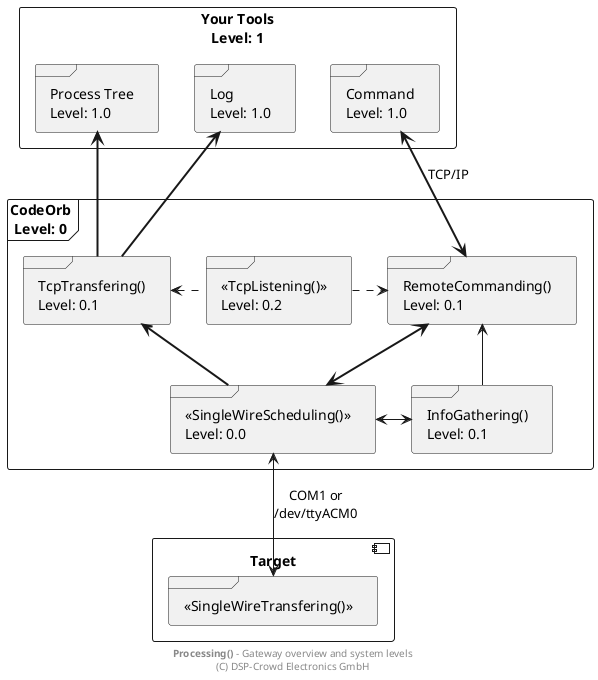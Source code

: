 
@startuml

' skinparam linetype ortho

rectangle "Your Tools\nLevel: 1" as gTools {

	frame "Process Tree\nLevel: 1.0" as pTree
	frame "Log\nLevel: 1.0" as pLog
	frame "Command\nLevel: 1.0" as pCmd
}

frame "CodeOrb\nLevel: 0" as pGw {

	frame "<<TcpListening()>>\nLevel: 0.2" as pList
	frame "TcpTransfering()\nLevel: 0.1" as pTrans
	frame "RemoteCommanding()\nLevel: 0.1" as pCmdRemote
	frame "InfoGathering()\nLevel: 0.1" as pGather
	frame "<<SingleWireScheduling()>>\nLevel: 0.0" as pSwc
}

component "Target" as pTarget {

	frame "<<SingleWireTransfering()>>" as pSwt
}

pTree <-[thickness=2]- pTrans
pLog <-[thickness=2]- pTrans
pCmd <-[thickness=2]-> pCmdRemote : "TCP/IP"

pList .l.> pTrans
pList .r.> pCmdRemote

pTrans <-[thickness=2]- pSwc
pCmdRemote <-[thickness=2]-> pSwc

pCmdRemote <-- pGather

pSwc <--> pSwt : "COM1 or\n/dev/ttyACM0"
pSwc <-> pGather

footer **Processing()** - Gateway overview and system levels\n(C) DSP-Crowd Electronics GmbH

@enduml

